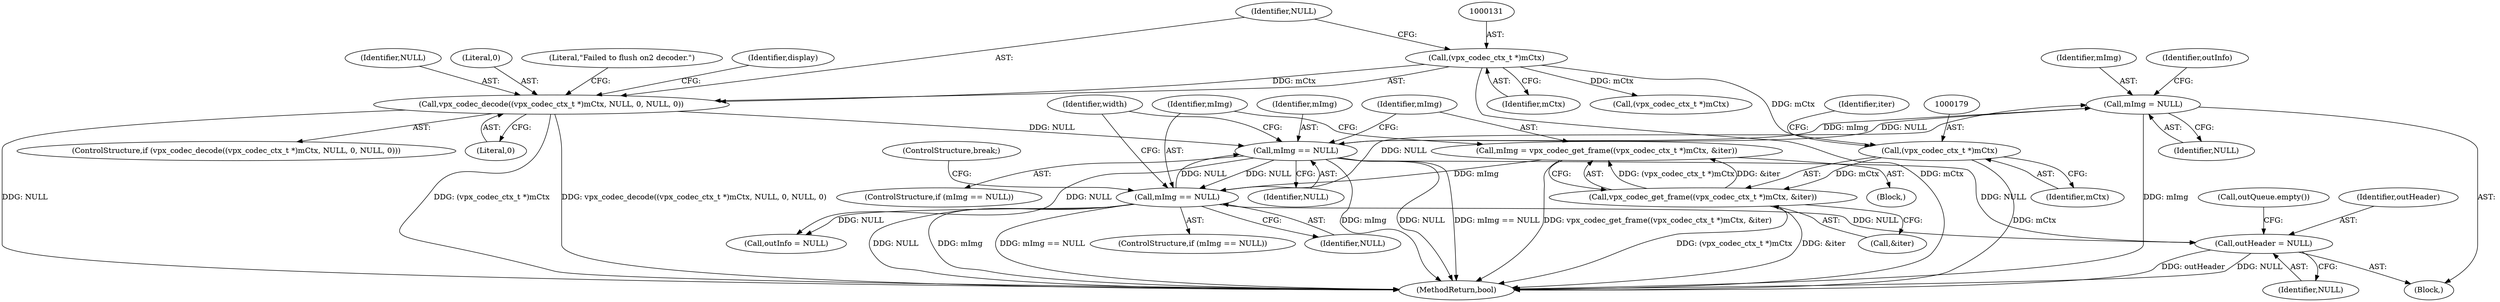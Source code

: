 digraph "0_Android_630ed150f7201ddadb00b8b8ce0c55c4cc6e8742@pointer" {
"1000350" [label="(Call,outHeader = NULL)"];
"1000184" [label="(Call,mImg == NULL)"];
"1000175" [label="(Call,mImg = vpx_codec_get_frame((vpx_codec_ctx_t *)mCtx, &iter))"];
"1000177" [label="(Call,vpx_codec_get_frame((vpx_codec_ctx_t *)mCtx, &iter))"];
"1000178" [label="(Call,(vpx_codec_ctx_t *)mCtx)"];
"1000130" [label="(Call,(vpx_codec_ctx_t *)mCtx)"];
"1000171" [label="(Call,mImg == NULL)"];
"1000335" [label="(Call,mImg = NULL)"];
"1000129" [label="(Call,vpx_codec_decode((vpx_codec_ctx_t *)mCtx, NULL, 0, NULL, 0))"];
"1000337" [label="(Identifier,NULL)"];
"1000336" [label="(Identifier,mImg)"];
"1000175" [label="(Call,mImg = vpx_codec_get_frame((vpx_codec_ctx_t *)mCtx, &iter))"];
"1000180" [label="(Identifier,mCtx)"];
"1000183" [label="(ControlStructure,if (mImg == NULL))"];
"1000168" [label="(Call,outQueue.empty())"];
"1000173" [label="(Identifier,NULL)"];
"1000186" [label="(Identifier,NULL)"];
"1000136" [label="(Literal,0)"];
"1000170" [label="(ControlStructure,if (mImg == NULL))"];
"1000129" [label="(Call,vpx_codec_decode((vpx_codec_ctx_t *)mCtx, NULL, 0, NULL, 0))"];
"1000176" [label="(Identifier,mImg)"];
"1000135" [label="(Identifier,NULL)"];
"1000177" [label="(Call,vpx_codec_get_frame((vpx_codec_ctx_t *)mCtx, &iter))"];
"1000351" [label="(Identifier,outHeader)"];
"1000169" [label="(Block,)"];
"1000174" [label="(Block,)"];
"1000185" [label="(Identifier,mImg)"];
"1000133" [label="(Identifier,NULL)"];
"1000134" [label="(Literal,0)"];
"1000401" [label="(MethodReturn,bool)"];
"1000340" [label="(Identifier,outInfo)"];
"1000184" [label="(Call,mImg == NULL)"];
"1000128" [label="(ControlStructure,if (vpx_codec_decode((vpx_codec_ctx_t *)mCtx, NULL, 0, NULL, 0)))"];
"1000345" [label="(Call,outInfo = NULL)"];
"1000178" [label="(Call,(vpx_codec_ctx_t *)mCtx)"];
"1000132" [label="(Identifier,mCtx)"];
"1000158" [label="(Call,(vpx_codec_ctx_t *)mCtx)"];
"1000139" [label="(Literal,\"Failed to flush on2 decoder.\")"];
"1000191" [label="(Identifier,width)"];
"1000171" [label="(Call,mImg == NULL)"];
"1000352" [label="(Identifier,NULL)"];
"1000188" [label="(ControlStructure,break;)"];
"1000130" [label="(Call,(vpx_codec_ctx_t *)mCtx)"];
"1000335" [label="(Call,mImg = NULL)"];
"1000181" [label="(Call,&iter)"];
"1000182" [label="(Identifier,iter)"];
"1000172" [label="(Identifier,mImg)"];
"1000350" [label="(Call,outHeader = NULL)"];
"1000144" [label="(Identifier,display)"];
"1000350" -> "1000169"  [label="AST: "];
"1000350" -> "1000352"  [label="CFG: "];
"1000351" -> "1000350"  [label="AST: "];
"1000352" -> "1000350"  [label="AST: "];
"1000168" -> "1000350"  [label="CFG: "];
"1000350" -> "1000401"  [label="DDG: outHeader"];
"1000350" -> "1000401"  [label="DDG: NULL"];
"1000184" -> "1000350"  [label="DDG: NULL"];
"1000171" -> "1000350"  [label="DDG: NULL"];
"1000184" -> "1000183"  [label="AST: "];
"1000184" -> "1000186"  [label="CFG: "];
"1000185" -> "1000184"  [label="AST: "];
"1000186" -> "1000184"  [label="AST: "];
"1000188" -> "1000184"  [label="CFG: "];
"1000191" -> "1000184"  [label="CFG: "];
"1000184" -> "1000401"  [label="DDG: NULL"];
"1000184" -> "1000401"  [label="DDG: mImg"];
"1000184" -> "1000401"  [label="DDG: mImg == NULL"];
"1000184" -> "1000171"  [label="DDG: NULL"];
"1000175" -> "1000184"  [label="DDG: mImg"];
"1000171" -> "1000184"  [label="DDG: NULL"];
"1000184" -> "1000335"  [label="DDG: NULL"];
"1000184" -> "1000345"  [label="DDG: NULL"];
"1000175" -> "1000174"  [label="AST: "];
"1000175" -> "1000177"  [label="CFG: "];
"1000176" -> "1000175"  [label="AST: "];
"1000177" -> "1000175"  [label="AST: "];
"1000185" -> "1000175"  [label="CFG: "];
"1000175" -> "1000401"  [label="DDG: vpx_codec_get_frame((vpx_codec_ctx_t *)mCtx, &iter)"];
"1000177" -> "1000175"  [label="DDG: (vpx_codec_ctx_t *)mCtx"];
"1000177" -> "1000175"  [label="DDG: &iter"];
"1000177" -> "1000181"  [label="CFG: "];
"1000178" -> "1000177"  [label="AST: "];
"1000181" -> "1000177"  [label="AST: "];
"1000177" -> "1000401"  [label="DDG: (vpx_codec_ctx_t *)mCtx"];
"1000177" -> "1000401"  [label="DDG: &iter"];
"1000178" -> "1000177"  [label="DDG: mCtx"];
"1000178" -> "1000180"  [label="CFG: "];
"1000179" -> "1000178"  [label="AST: "];
"1000180" -> "1000178"  [label="AST: "];
"1000182" -> "1000178"  [label="CFG: "];
"1000178" -> "1000401"  [label="DDG: mCtx"];
"1000130" -> "1000178"  [label="DDG: mCtx"];
"1000130" -> "1000129"  [label="AST: "];
"1000130" -> "1000132"  [label="CFG: "];
"1000131" -> "1000130"  [label="AST: "];
"1000132" -> "1000130"  [label="AST: "];
"1000133" -> "1000130"  [label="CFG: "];
"1000130" -> "1000401"  [label="DDG: mCtx"];
"1000130" -> "1000129"  [label="DDG: mCtx"];
"1000130" -> "1000158"  [label="DDG: mCtx"];
"1000171" -> "1000170"  [label="AST: "];
"1000171" -> "1000173"  [label="CFG: "];
"1000172" -> "1000171"  [label="AST: "];
"1000173" -> "1000171"  [label="AST: "];
"1000176" -> "1000171"  [label="CFG: "];
"1000191" -> "1000171"  [label="CFG: "];
"1000171" -> "1000401"  [label="DDG: mImg"];
"1000171" -> "1000401"  [label="DDG: NULL"];
"1000171" -> "1000401"  [label="DDG: mImg == NULL"];
"1000335" -> "1000171"  [label="DDG: mImg"];
"1000129" -> "1000171"  [label="DDG: NULL"];
"1000171" -> "1000335"  [label="DDG: NULL"];
"1000171" -> "1000345"  [label="DDG: NULL"];
"1000335" -> "1000169"  [label="AST: "];
"1000335" -> "1000337"  [label="CFG: "];
"1000336" -> "1000335"  [label="AST: "];
"1000337" -> "1000335"  [label="AST: "];
"1000340" -> "1000335"  [label="CFG: "];
"1000335" -> "1000401"  [label="DDG: mImg"];
"1000129" -> "1000128"  [label="AST: "];
"1000129" -> "1000136"  [label="CFG: "];
"1000133" -> "1000129"  [label="AST: "];
"1000134" -> "1000129"  [label="AST: "];
"1000135" -> "1000129"  [label="AST: "];
"1000136" -> "1000129"  [label="AST: "];
"1000139" -> "1000129"  [label="CFG: "];
"1000144" -> "1000129"  [label="CFG: "];
"1000129" -> "1000401"  [label="DDG: (vpx_codec_ctx_t *)mCtx"];
"1000129" -> "1000401"  [label="DDG: vpx_codec_decode((vpx_codec_ctx_t *)mCtx, NULL, 0, NULL, 0)"];
"1000129" -> "1000401"  [label="DDG: NULL"];
}
